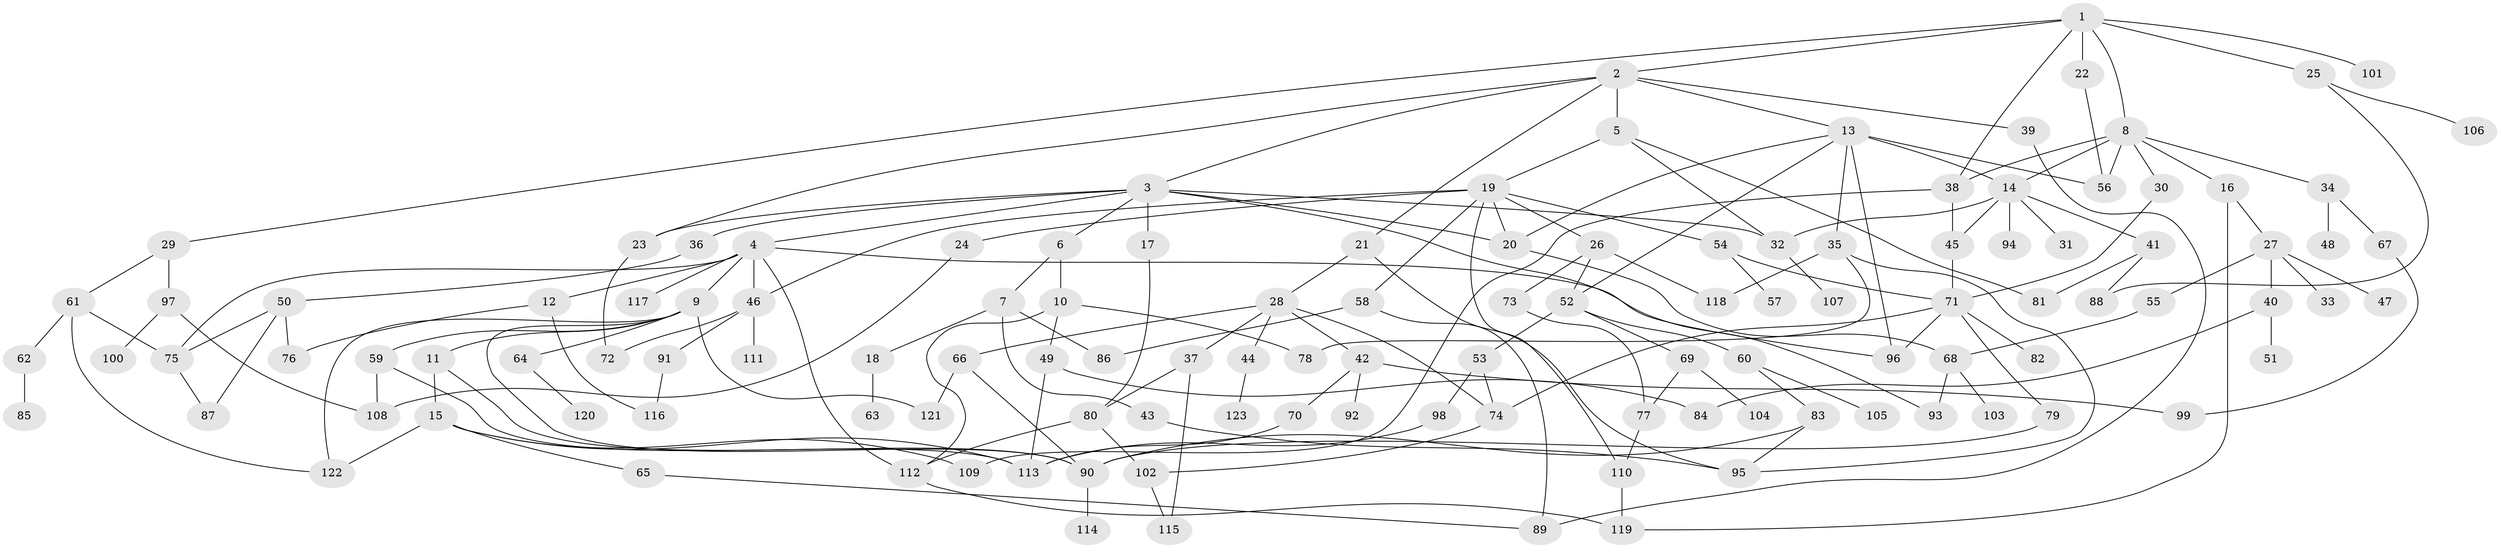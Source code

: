// Generated by graph-tools (version 1.1) at 2025/13/03/09/25 04:13:26]
// undirected, 123 vertices, 183 edges
graph export_dot {
graph [start="1"]
  node [color=gray90,style=filled];
  1;
  2;
  3;
  4;
  5;
  6;
  7;
  8;
  9;
  10;
  11;
  12;
  13;
  14;
  15;
  16;
  17;
  18;
  19;
  20;
  21;
  22;
  23;
  24;
  25;
  26;
  27;
  28;
  29;
  30;
  31;
  32;
  33;
  34;
  35;
  36;
  37;
  38;
  39;
  40;
  41;
  42;
  43;
  44;
  45;
  46;
  47;
  48;
  49;
  50;
  51;
  52;
  53;
  54;
  55;
  56;
  57;
  58;
  59;
  60;
  61;
  62;
  63;
  64;
  65;
  66;
  67;
  68;
  69;
  70;
  71;
  72;
  73;
  74;
  75;
  76;
  77;
  78;
  79;
  80;
  81;
  82;
  83;
  84;
  85;
  86;
  87;
  88;
  89;
  90;
  91;
  92;
  93;
  94;
  95;
  96;
  97;
  98;
  99;
  100;
  101;
  102;
  103;
  104;
  105;
  106;
  107;
  108;
  109;
  110;
  111;
  112;
  113;
  114;
  115;
  116;
  117;
  118;
  119;
  120;
  121;
  122;
  123;
  1 -- 2;
  1 -- 8;
  1 -- 22;
  1 -- 25;
  1 -- 29;
  1 -- 101;
  1 -- 38;
  2 -- 3;
  2 -- 5;
  2 -- 13;
  2 -- 21;
  2 -- 23;
  2 -- 39;
  3 -- 4;
  3 -- 6;
  3 -- 17;
  3 -- 32;
  3 -- 36;
  3 -- 93;
  3 -- 23;
  3 -- 20;
  4 -- 9;
  4 -- 12;
  4 -- 112;
  4 -- 117;
  4 -- 75;
  4 -- 96;
  4 -- 46;
  5 -- 19;
  5 -- 81;
  5 -- 32;
  6 -- 7;
  6 -- 10;
  7 -- 18;
  7 -- 43;
  7 -- 86;
  8 -- 16;
  8 -- 30;
  8 -- 34;
  8 -- 38;
  8 -- 56;
  8 -- 14;
  9 -- 11;
  9 -- 59;
  9 -- 64;
  9 -- 122;
  9 -- 90;
  9 -- 121;
  10 -- 49;
  10 -- 78;
  10 -- 112;
  11 -- 15;
  11 -- 90;
  12 -- 76;
  12 -- 116;
  13 -- 14;
  13 -- 20;
  13 -- 35;
  13 -- 96;
  13 -- 52;
  13 -- 56;
  14 -- 31;
  14 -- 41;
  14 -- 45;
  14 -- 94;
  14 -- 32;
  15 -- 65;
  15 -- 113;
  15 -- 122;
  15 -- 109;
  16 -- 27;
  16 -- 119;
  17 -- 80;
  18 -- 63;
  19 -- 24;
  19 -- 26;
  19 -- 46;
  19 -- 54;
  19 -- 58;
  19 -- 110;
  19 -- 20;
  20 -- 68;
  21 -- 28;
  21 -- 95;
  22 -- 56;
  23 -- 72;
  24 -- 108;
  25 -- 88;
  25 -- 106;
  26 -- 52;
  26 -- 73;
  26 -- 118;
  27 -- 33;
  27 -- 40;
  27 -- 47;
  27 -- 55;
  28 -- 37;
  28 -- 42;
  28 -- 44;
  28 -- 66;
  28 -- 74;
  29 -- 61;
  29 -- 97;
  30 -- 71;
  32 -- 107;
  34 -- 48;
  34 -- 67;
  35 -- 118;
  35 -- 95;
  35 -- 78;
  36 -- 50;
  37 -- 115;
  37 -- 80;
  38 -- 109;
  38 -- 45;
  39 -- 89;
  40 -- 51;
  40 -- 84;
  41 -- 81;
  41 -- 88;
  42 -- 70;
  42 -- 92;
  42 -- 99;
  43 -- 95;
  44 -- 123;
  45 -- 71;
  46 -- 72;
  46 -- 91;
  46 -- 111;
  49 -- 113;
  49 -- 84;
  50 -- 75;
  50 -- 76;
  50 -- 87;
  52 -- 53;
  52 -- 60;
  52 -- 69;
  53 -- 98;
  53 -- 74;
  54 -- 57;
  54 -- 71;
  55 -- 68;
  58 -- 86;
  58 -- 89;
  59 -- 113;
  59 -- 108;
  60 -- 83;
  60 -- 105;
  61 -- 62;
  61 -- 122;
  61 -- 75;
  62 -- 85;
  64 -- 120;
  65 -- 89;
  66 -- 90;
  66 -- 121;
  67 -- 99;
  68 -- 103;
  68 -- 93;
  69 -- 77;
  69 -- 104;
  70 -- 113;
  71 -- 79;
  71 -- 82;
  71 -- 96;
  71 -- 74;
  73 -- 77;
  74 -- 102;
  75 -- 87;
  77 -- 110;
  79 -- 90;
  80 -- 112;
  80 -- 102;
  83 -- 95;
  83 -- 90;
  90 -- 114;
  91 -- 116;
  97 -- 100;
  97 -- 108;
  98 -- 113;
  102 -- 115;
  110 -- 119;
  112 -- 119;
}

